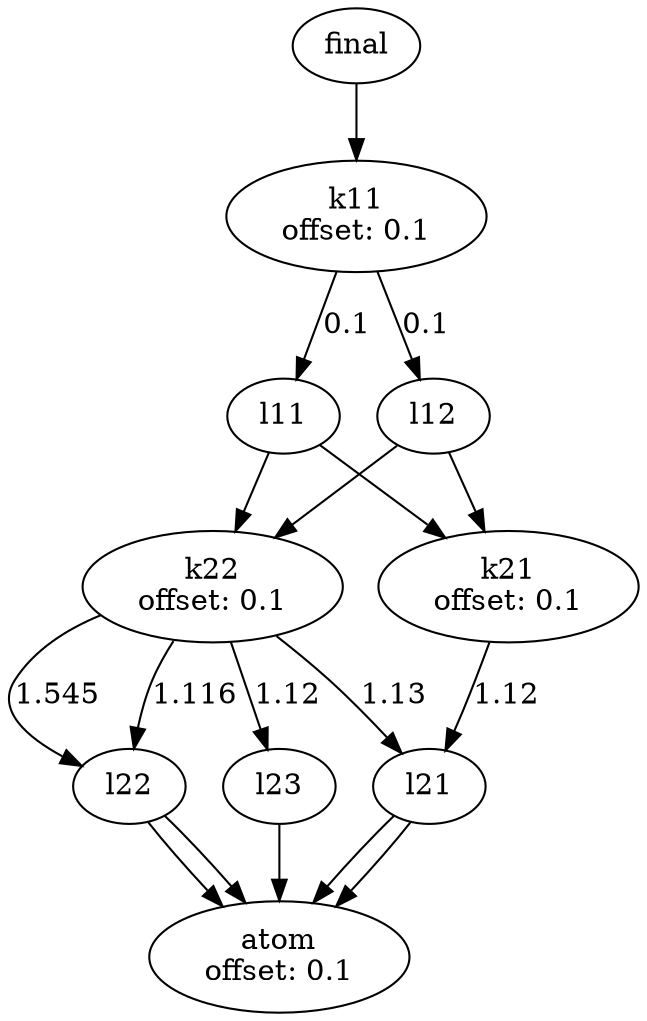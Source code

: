 digraph G {
"final" -> "k11
offset: 0.1";
"k11
offset: 0.1" -> "l11" [ label = "0.1" ];
"l11" -> "k21
offset: 0.1";
"k21
offset: 0.1" -> "l21" [ label = "1.12" ];
"l21" -> "atom
offset: 0.1";
"l21" -> "atom
offset: 0.1";
"l11" -> "k22
offset: 0.1";
"k22
offset: 0.1" -> "l21" [ label = "1.13" ];
"k22
offset: 0.1" -> "l22" [ label = "1.545" ];
"l22" -> "atom
offset: 0.1";
"l22" -> "atom
offset: 0.1";
"k22
offset: 0.1" -> "l22" [ label = "1.116" ];
"k22
offset: 0.1" -> "l23" [ label = "1.12" ];
"l23" -> "atom
offset: 0.1";
"k11
offset: 0.1" -> "l12" [ label = "0.1" ];
"l12" -> "k21
offset: 0.1";
"l12" -> "k22
offset: 0.1";
}
